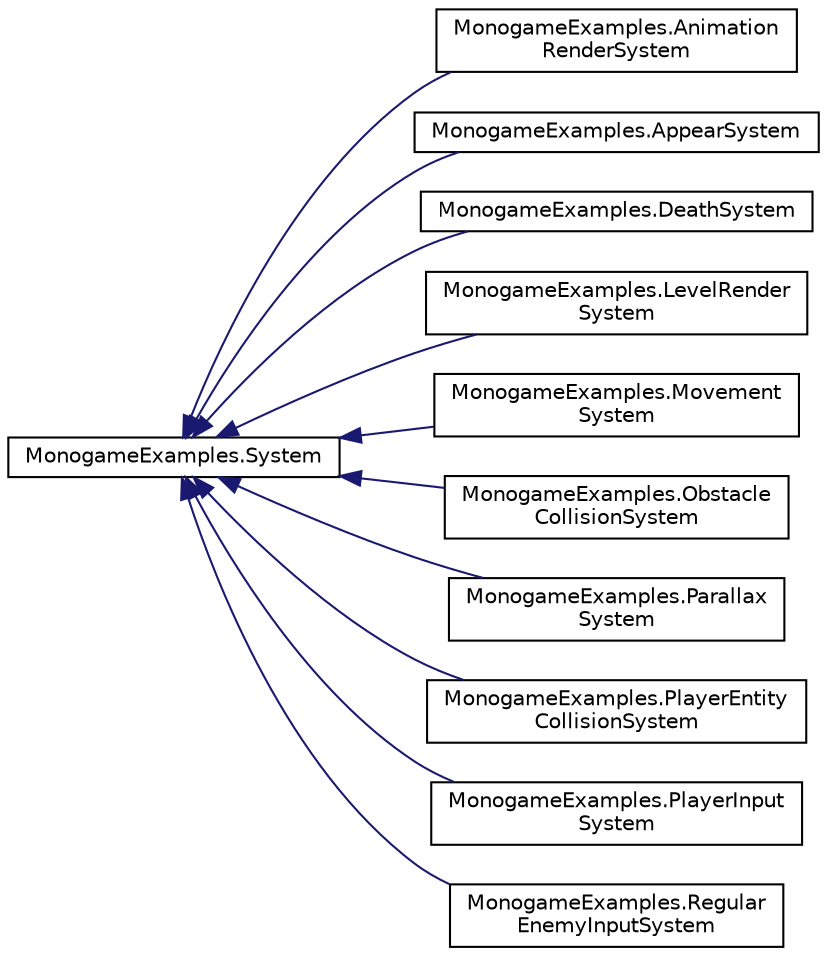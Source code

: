 digraph "Graphical Class Hierarchy"
{
 // LATEX_PDF_SIZE
  edge [fontname="Helvetica",fontsize="10",labelfontname="Helvetica",labelfontsize="10"];
  node [fontname="Helvetica",fontsize="10",shape=record];
  rankdir="LR";
  Node0 [label="MonogameExamples.System",height=0.2,width=0.4,color="black", fillcolor="white", style="filled",URL="$classMonogameExamples_1_1System.html",tooltip="An abstract base class for systems in the game."];
  Node0 -> Node1 [dir="back",color="midnightblue",fontsize="10",style="solid",fontname="Helvetica"];
  Node1 [label="MonogameExamples.Animation\lRenderSystem",height=0.2,width=0.4,color="black", fillcolor="white", style="filled",URL="$classMonogameExamples_1_1AnimationRenderSystem.html",tooltip="System responsible for rendering the entities in the game."];
  Node0 -> Node2 [dir="back",color="midnightblue",fontsize="10",style="solid",fontname="Helvetica"];
  Node2 [label="MonogameExamples.AppearSystem",height=0.2,width=0.4,color="black", fillcolor="white", style="filled",URL="$classMonogameExamples_1_1AppearSystem.html",tooltip="System that manages entity appearance events, triggering actions depending on the entity type."];
  Node0 -> Node3 [dir="back",color="midnightblue",fontsize="10",style="solid",fontname="Helvetica"];
  Node3 [label="MonogameExamples.DeathSystem",height=0.2,width=0.4,color="black", fillcolor="white", style="filled",URL="$classMonogameExamples_1_1DeathSystem.html",tooltip="System that manages entity death events, triggering actions depending on the entity type."];
  Node0 -> Node4 [dir="back",color="midnightblue",fontsize="10",style="solid",fontname="Helvetica"];
  Node4 [label="MonogameExamples.LevelRender\lSystem",height=0.2,width=0.4,color="black", fillcolor="white", style="filled",URL="$classMonogameExamples_1_1LevelRenderSystem.html",tooltip="System responsible for rendering the entities in the game."];
  Node0 -> Node5 [dir="back",color="midnightblue",fontsize="10",style="solid",fontname="Helvetica"];
  Node5 [label="MonogameExamples.Movement\lSystem",height=0.2,width=0.4,color="black", fillcolor="white", style="filled",URL="$classMonogameExamples_1_1MovementSystem.html",tooltip="System responsible for handling the movement of entities in the game."];
  Node0 -> Node6 [dir="back",color="midnightblue",fontsize="10",style="solid",fontname="Helvetica"];
  Node6 [label="MonogameExamples.Obstacle\lCollisionSystem",height=0.2,width=0.4,color="black", fillcolor="white", style="filled",URL="$classMonogameExamples_1_1ObstacleCollisionSystem.html",tooltip="System that manages collision detection and resolution between entities and level obstacles."];
  Node0 -> Node7 [dir="back",color="midnightblue",fontsize="10",style="solid",fontname="Helvetica"];
  Node7 [label="MonogameExamples.Parallax\lSystem",height=0.2,width=0.4,color="black", fillcolor="white", style="filled",URL="$classMonogameExamples_1_1ParallaxSystem.html",tooltip="System that manages parallax components and their related entities."];
  Node0 -> Node8 [dir="back",color="midnightblue",fontsize="10",style="solid",fontname="Helvetica"];
  Node8 [label="MonogameExamples.PlayerEntity\lCollisionSystem",height=0.2,width=0.4,color="black", fillcolor="white", style="filled",URL="$classMonogameExamples_1_1PlayerEntityCollisionSystem.html",tooltip="Represents a system that handles collisions between the player entity and other entities."];
  Node0 -> Node9 [dir="back",color="midnightblue",fontsize="10",style="solid",fontname="Helvetica"];
  Node9 [label="MonogameExamples.PlayerInput\lSystem",height=0.2,width=0.4,color="black", fillcolor="white", style="filled",URL="$classMonogameExamples_1_1PlayerInputSystem.html",tooltip="System that updates the state of entities based on keyboard input."];
  Node0 -> Node10 [dir="back",color="midnightblue",fontsize="10",style="solid",fontname="Helvetica"];
  Node10 [label="MonogameExamples.Regular\lEnemyInputSystem",height=0.2,width=0.4,color="black", fillcolor="white", style="filled",URL="$classMonogameExamples_1_1RegularEnemyInputSystem.html",tooltip="System that updates the state of Regular Enemies."];
}
